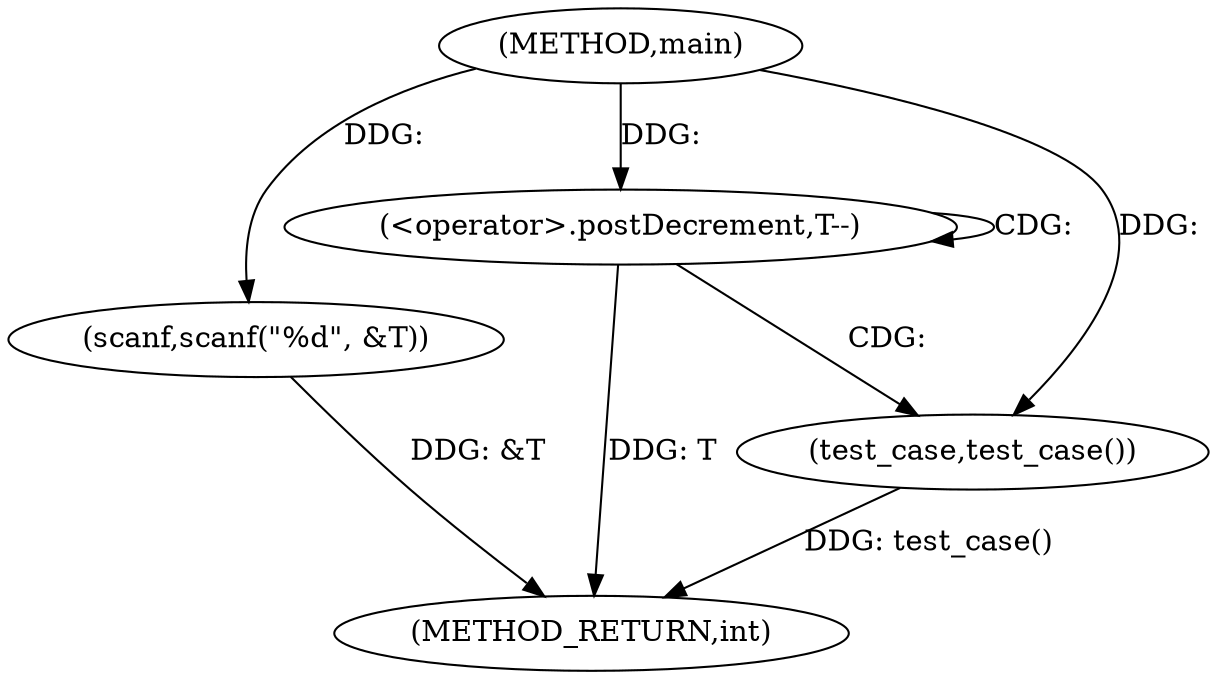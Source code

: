 digraph "main" {  
"1000508" [label = "(METHOD,main)" ]
"1000520" [label = "(METHOD_RETURN,int)" ]
"1000511" [label = "(scanf,scanf(\"%d\", &T))" ]
"1000516" [label = "(<operator>.postDecrement,T--)" ]
"1000519" [label = "(test_case,test_case())" ]
  "1000511" -> "1000520"  [ label = "DDG: &T"] 
  "1000516" -> "1000520"  [ label = "DDG: T"] 
  "1000519" -> "1000520"  [ label = "DDG: test_case()"] 
  "1000508" -> "1000511"  [ label = "DDG: "] 
  "1000508" -> "1000516"  [ label = "DDG: "] 
  "1000508" -> "1000519"  [ label = "DDG: "] 
  "1000516" -> "1000516"  [ label = "CDG: "] 
  "1000516" -> "1000519"  [ label = "CDG: "] 
}
